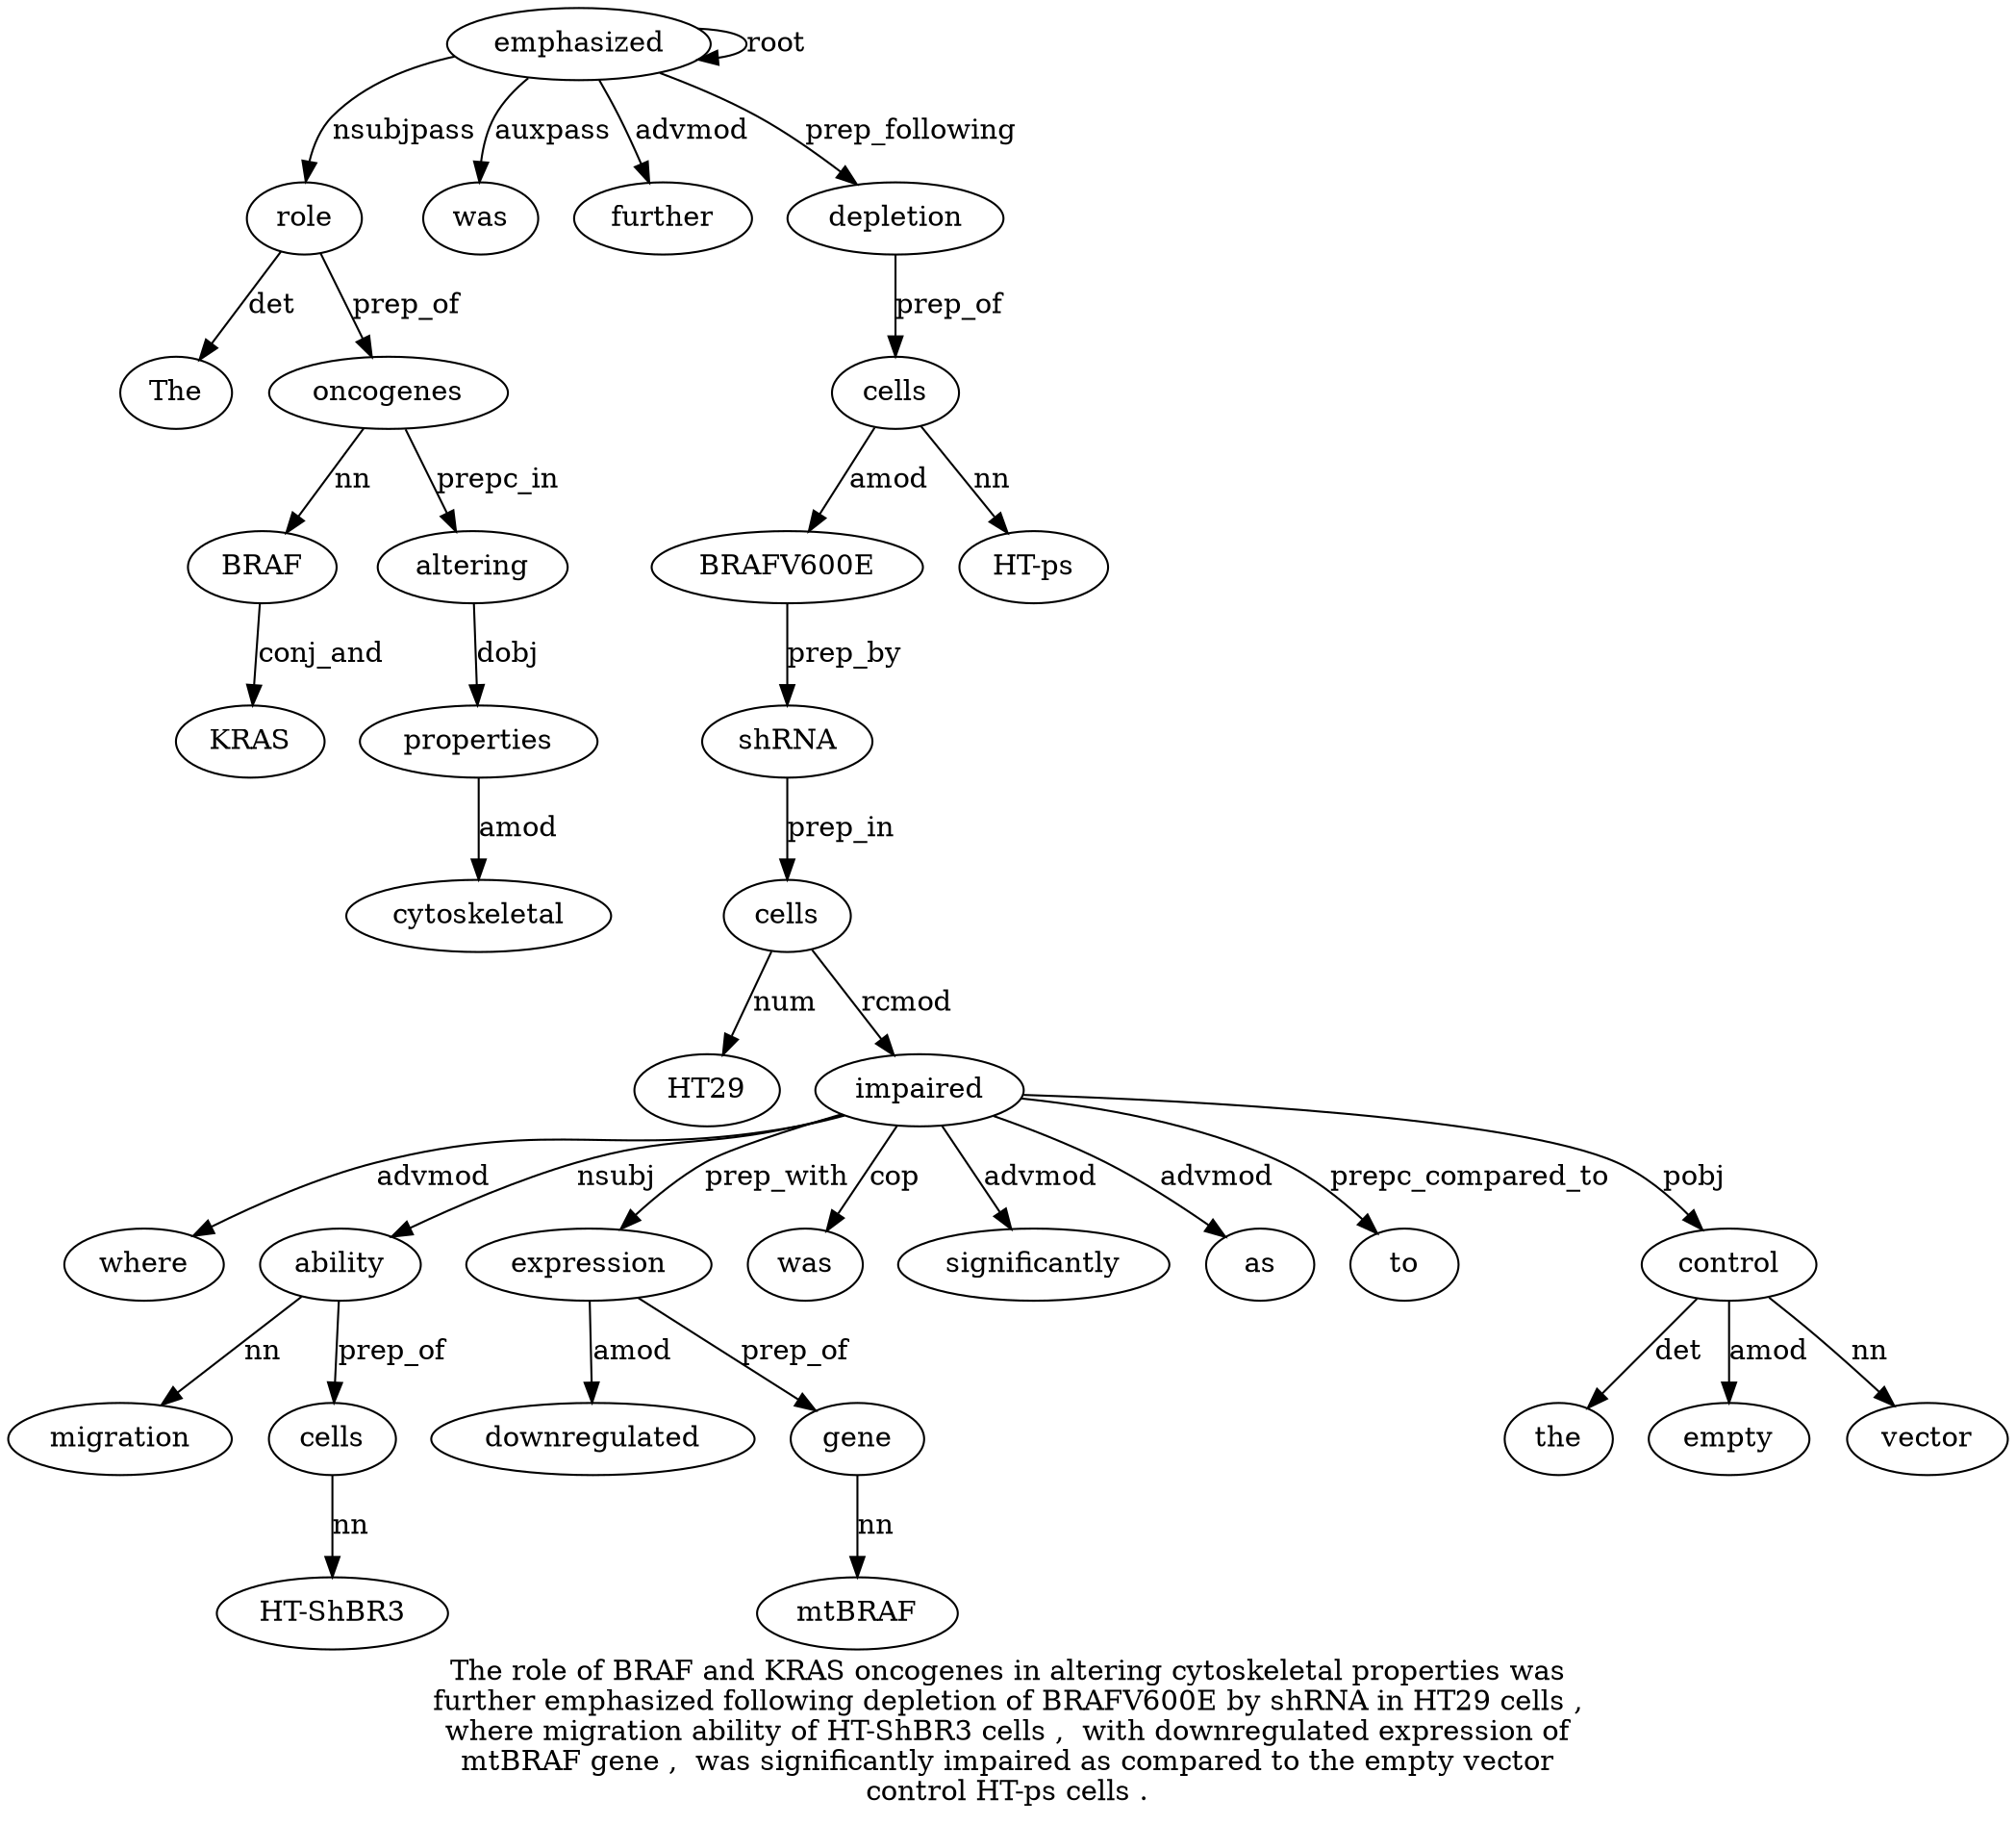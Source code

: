 digraph "The role of BRAF and KRAS oncogenes in altering cytoskeletal properties was further emphasized following depletion of BRAFV600E by shRNA in HT29 cells ,  where migration ability of HT-ShBR3 cells ,  with downregulated expression of mtBRAF gene ,  was significantly impaired as compared to the empty vector control HT-ps cells ." {
label="The role of BRAF and KRAS oncogenes in altering cytoskeletal properties was
further emphasized following depletion of BRAFV600E by shRNA in HT29 cells ,
where migration ability of HT-ShBR3 cells ,  with downregulated expression of
mtBRAF gene ,  was significantly impaired as compared to the empty vector
control HT-ps cells .";
role2 [style=filled, fillcolor=white, label=role];
The1 [style=filled, fillcolor=white, label=The];
role2 -> The1  [label=det];
emphasized14 [style=filled, fillcolor=white, label=emphasized];
emphasized14 -> role2  [label=nsubjpass];
oncogenes7 [style=filled, fillcolor=white, label=oncogenes];
BRAF4 [style=filled, fillcolor=white, label=BRAF];
oncogenes7 -> BRAF4  [label=nn];
KRAS6 [style=filled, fillcolor=white, label=KRAS];
BRAF4 -> KRAS6  [label=conj_and];
role2 -> oncogenes7  [label=prep_of];
altering9 [style=filled, fillcolor=white, label=altering];
oncogenes7 -> altering9  [label=prepc_in];
properties11 [style=filled, fillcolor=white, label=properties];
cytoskeletal10 [style=filled, fillcolor=white, label=cytoskeletal];
properties11 -> cytoskeletal10  [label=amod];
altering9 -> properties11  [label=dobj];
was12 [style=filled, fillcolor=white, label=was];
emphasized14 -> was12  [label=auxpass];
further13 [style=filled, fillcolor=white, label=further];
emphasized14 -> further13  [label=advmod];
emphasized14 -> emphasized14  [label=root];
depletion16 [style=filled, fillcolor=white, label=depletion];
emphasized14 -> depletion16  [label=prep_following];
cells50 [style=filled, fillcolor=white, label=cells];
BRAFV600E18 [style=filled, fillcolor=white, label=BRAFV600E];
cells50 -> BRAFV600E18  [label=amod];
shRNA20 [style=filled, fillcolor=white, label=shRNA];
BRAFV600E18 -> shRNA20  [label=prep_by];
cells23 [style=filled, fillcolor=white, label=cells];
HT29 [style=filled, fillcolor=white, label=HT29];
cells23 -> HT29  [label=num];
shRNA20 -> cells23  [label=prep_in];
impaired41 [style=filled, fillcolor=white, label=impaired];
where25 [style=filled, fillcolor=white, label=where];
impaired41 -> where25  [label=advmod];
ability27 [style=filled, fillcolor=white, label=ability];
migration26 [style=filled, fillcolor=white, label=migration];
ability27 -> migration26  [label=nn];
impaired41 -> ability27  [label=nsubj];
cells30 [style=filled, fillcolor=white, label=cells];
"HT-ShBR329" [style=filled, fillcolor=white, label="HT-ShBR3"];
cells30 -> "HT-ShBR329"  [label=nn];
ability27 -> cells30  [label=prep_of];
expression34 [style=filled, fillcolor=white, label=expression];
downregulated33 [style=filled, fillcolor=white, label=downregulated];
expression34 -> downregulated33  [label=amod];
impaired41 -> expression34  [label=prep_with];
gene37 [style=filled, fillcolor=white, label=gene];
mtBRAF36 [style=filled, fillcolor=white, label=mtBRAF];
gene37 -> mtBRAF36  [label=nn];
expression34 -> gene37  [label=prep_of];
was39 [style=filled, fillcolor=white, label=was];
impaired41 -> was39  [label=cop];
significantly40 [style=filled, fillcolor=white, label=significantly];
impaired41 -> significantly40  [label=advmod];
cells23 -> impaired41  [label=rcmod];
as42 [style=filled, fillcolor=white, label=as];
impaired41 -> as42  [label=advmod];
to44 [style=filled, fillcolor=white, label=to];
impaired41 -> to44  [label=prepc_compared_to];
control48 [style=filled, fillcolor=white, label=control];
the45 [style=filled, fillcolor=white, label=the];
control48 -> the45  [label=det];
empty46 [style=filled, fillcolor=white, label=empty];
control48 -> empty46  [label=amod];
vector47 [style=filled, fillcolor=white, label=vector];
control48 -> vector47  [label=nn];
impaired41 -> control48  [label=pobj];
"HT-ps49" [style=filled, fillcolor=white, label="HT-ps"];
cells50 -> "HT-ps49"  [label=nn];
depletion16 -> cells50  [label=prep_of];
}
